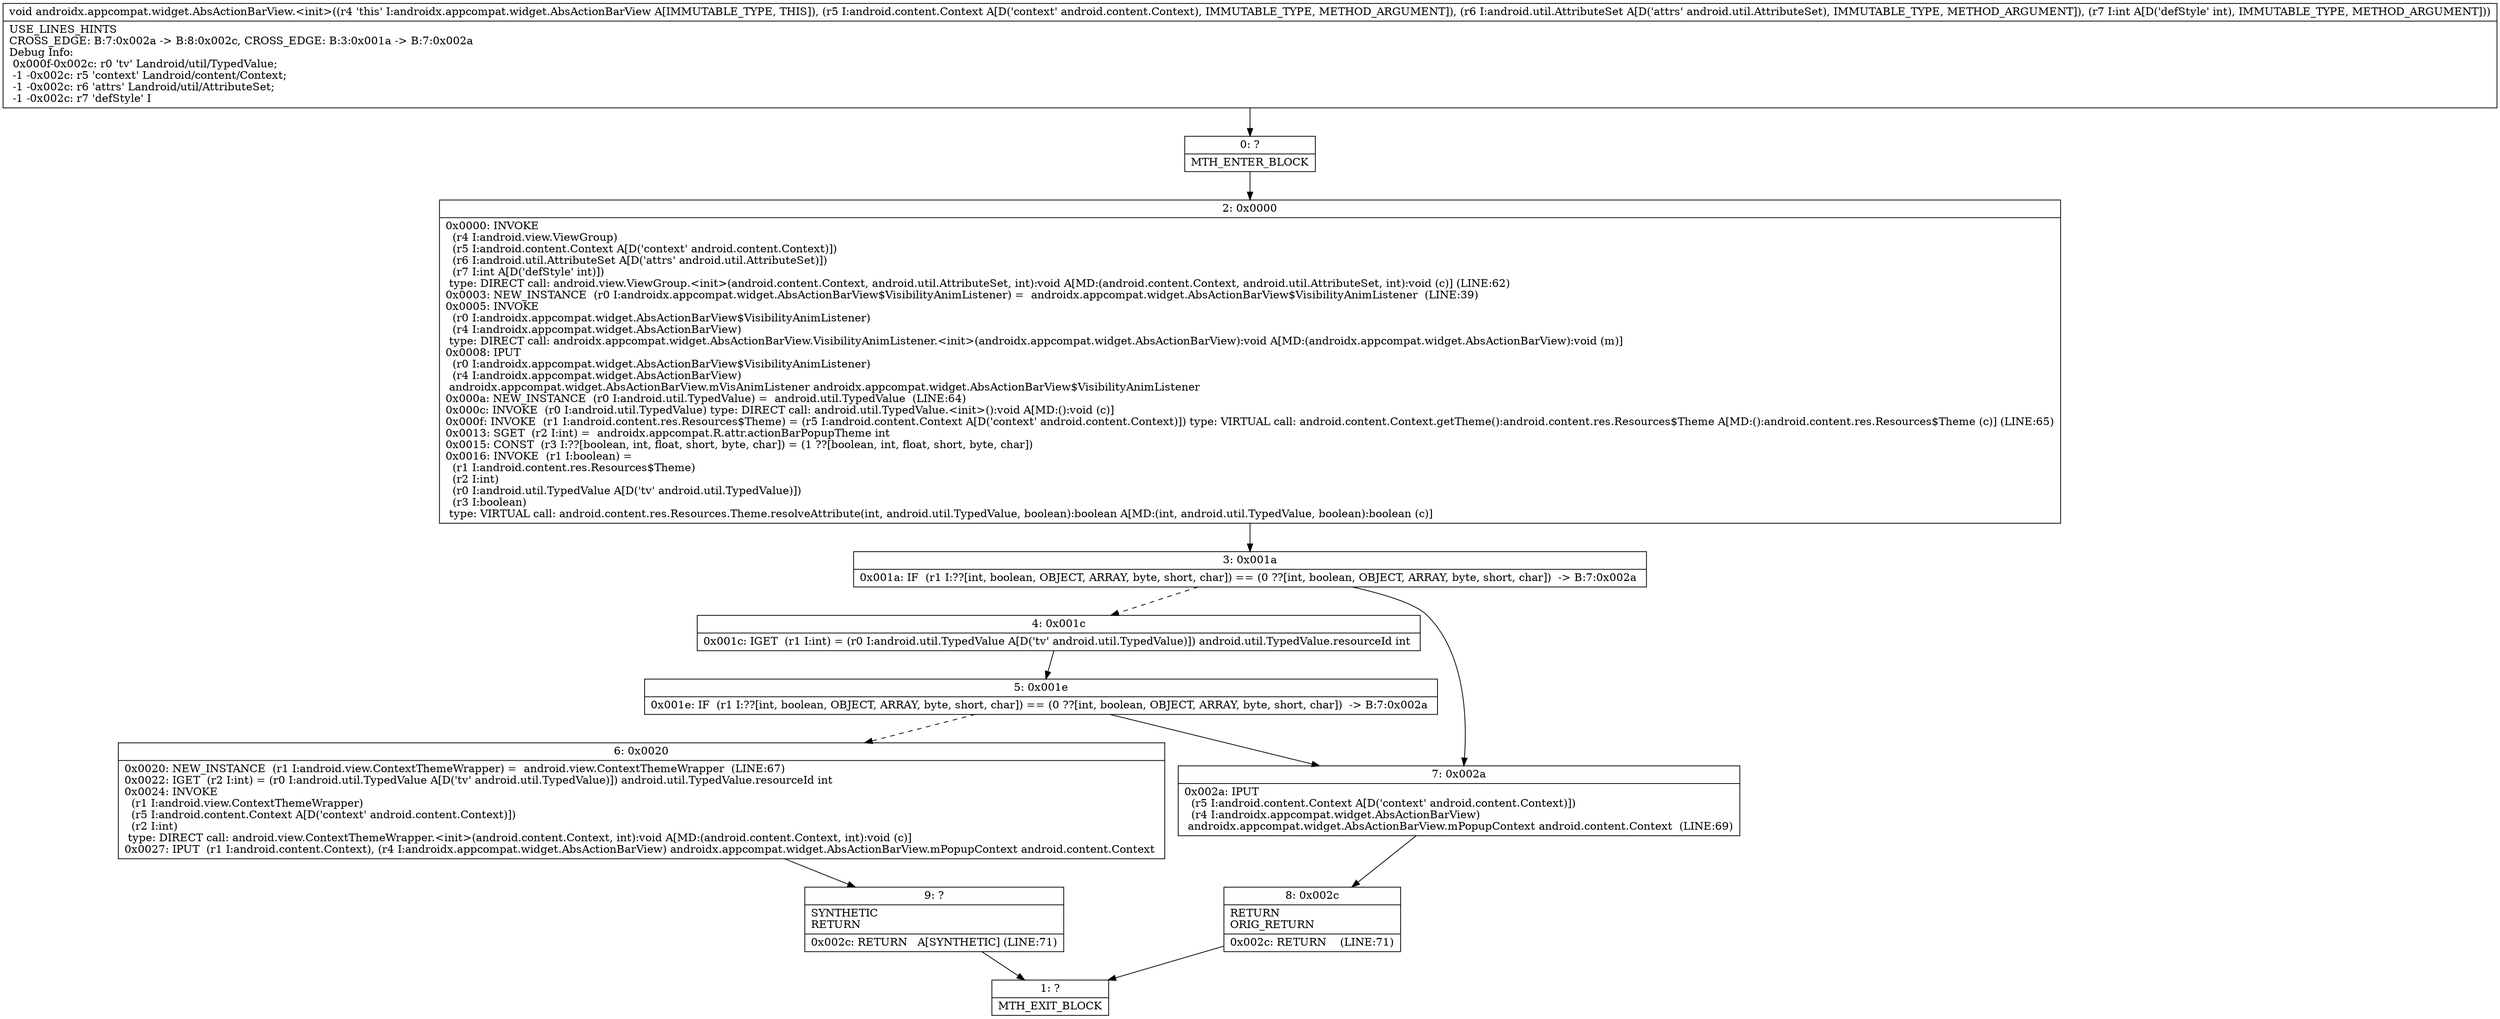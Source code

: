 digraph "CFG forandroidx.appcompat.widget.AbsActionBarView.\<init\>(Landroid\/content\/Context;Landroid\/util\/AttributeSet;I)V" {
Node_0 [shape=record,label="{0\:\ ?|MTH_ENTER_BLOCK\l}"];
Node_2 [shape=record,label="{2\:\ 0x0000|0x0000: INVOKE  \l  (r4 I:android.view.ViewGroup)\l  (r5 I:android.content.Context A[D('context' android.content.Context)])\l  (r6 I:android.util.AttributeSet A[D('attrs' android.util.AttributeSet)])\l  (r7 I:int A[D('defStyle' int)])\l type: DIRECT call: android.view.ViewGroup.\<init\>(android.content.Context, android.util.AttributeSet, int):void A[MD:(android.content.Context, android.util.AttributeSet, int):void (c)] (LINE:62)\l0x0003: NEW_INSTANCE  (r0 I:androidx.appcompat.widget.AbsActionBarView$VisibilityAnimListener) =  androidx.appcompat.widget.AbsActionBarView$VisibilityAnimListener  (LINE:39)\l0x0005: INVOKE  \l  (r0 I:androidx.appcompat.widget.AbsActionBarView$VisibilityAnimListener)\l  (r4 I:androidx.appcompat.widget.AbsActionBarView)\l type: DIRECT call: androidx.appcompat.widget.AbsActionBarView.VisibilityAnimListener.\<init\>(androidx.appcompat.widget.AbsActionBarView):void A[MD:(androidx.appcompat.widget.AbsActionBarView):void (m)]\l0x0008: IPUT  \l  (r0 I:androidx.appcompat.widget.AbsActionBarView$VisibilityAnimListener)\l  (r4 I:androidx.appcompat.widget.AbsActionBarView)\l androidx.appcompat.widget.AbsActionBarView.mVisAnimListener androidx.appcompat.widget.AbsActionBarView$VisibilityAnimListener \l0x000a: NEW_INSTANCE  (r0 I:android.util.TypedValue) =  android.util.TypedValue  (LINE:64)\l0x000c: INVOKE  (r0 I:android.util.TypedValue) type: DIRECT call: android.util.TypedValue.\<init\>():void A[MD:():void (c)]\l0x000f: INVOKE  (r1 I:android.content.res.Resources$Theme) = (r5 I:android.content.Context A[D('context' android.content.Context)]) type: VIRTUAL call: android.content.Context.getTheme():android.content.res.Resources$Theme A[MD:():android.content.res.Resources$Theme (c)] (LINE:65)\l0x0013: SGET  (r2 I:int) =  androidx.appcompat.R.attr.actionBarPopupTheme int \l0x0015: CONST  (r3 I:??[boolean, int, float, short, byte, char]) = (1 ??[boolean, int, float, short, byte, char]) \l0x0016: INVOKE  (r1 I:boolean) = \l  (r1 I:android.content.res.Resources$Theme)\l  (r2 I:int)\l  (r0 I:android.util.TypedValue A[D('tv' android.util.TypedValue)])\l  (r3 I:boolean)\l type: VIRTUAL call: android.content.res.Resources.Theme.resolveAttribute(int, android.util.TypedValue, boolean):boolean A[MD:(int, android.util.TypedValue, boolean):boolean (c)]\l}"];
Node_3 [shape=record,label="{3\:\ 0x001a|0x001a: IF  (r1 I:??[int, boolean, OBJECT, ARRAY, byte, short, char]) == (0 ??[int, boolean, OBJECT, ARRAY, byte, short, char])  \-\> B:7:0x002a \l}"];
Node_4 [shape=record,label="{4\:\ 0x001c|0x001c: IGET  (r1 I:int) = (r0 I:android.util.TypedValue A[D('tv' android.util.TypedValue)]) android.util.TypedValue.resourceId int \l}"];
Node_5 [shape=record,label="{5\:\ 0x001e|0x001e: IF  (r1 I:??[int, boolean, OBJECT, ARRAY, byte, short, char]) == (0 ??[int, boolean, OBJECT, ARRAY, byte, short, char])  \-\> B:7:0x002a \l}"];
Node_6 [shape=record,label="{6\:\ 0x0020|0x0020: NEW_INSTANCE  (r1 I:android.view.ContextThemeWrapper) =  android.view.ContextThemeWrapper  (LINE:67)\l0x0022: IGET  (r2 I:int) = (r0 I:android.util.TypedValue A[D('tv' android.util.TypedValue)]) android.util.TypedValue.resourceId int \l0x0024: INVOKE  \l  (r1 I:android.view.ContextThemeWrapper)\l  (r5 I:android.content.Context A[D('context' android.content.Context)])\l  (r2 I:int)\l type: DIRECT call: android.view.ContextThemeWrapper.\<init\>(android.content.Context, int):void A[MD:(android.content.Context, int):void (c)]\l0x0027: IPUT  (r1 I:android.content.Context), (r4 I:androidx.appcompat.widget.AbsActionBarView) androidx.appcompat.widget.AbsActionBarView.mPopupContext android.content.Context \l}"];
Node_9 [shape=record,label="{9\:\ ?|SYNTHETIC\lRETURN\l|0x002c: RETURN   A[SYNTHETIC] (LINE:71)\l}"];
Node_1 [shape=record,label="{1\:\ ?|MTH_EXIT_BLOCK\l}"];
Node_7 [shape=record,label="{7\:\ 0x002a|0x002a: IPUT  \l  (r5 I:android.content.Context A[D('context' android.content.Context)])\l  (r4 I:androidx.appcompat.widget.AbsActionBarView)\l androidx.appcompat.widget.AbsActionBarView.mPopupContext android.content.Context  (LINE:69)\l}"];
Node_8 [shape=record,label="{8\:\ 0x002c|RETURN\lORIG_RETURN\l|0x002c: RETURN    (LINE:71)\l}"];
MethodNode[shape=record,label="{void androidx.appcompat.widget.AbsActionBarView.\<init\>((r4 'this' I:androidx.appcompat.widget.AbsActionBarView A[IMMUTABLE_TYPE, THIS]), (r5 I:android.content.Context A[D('context' android.content.Context), IMMUTABLE_TYPE, METHOD_ARGUMENT]), (r6 I:android.util.AttributeSet A[D('attrs' android.util.AttributeSet), IMMUTABLE_TYPE, METHOD_ARGUMENT]), (r7 I:int A[D('defStyle' int), IMMUTABLE_TYPE, METHOD_ARGUMENT]))  | USE_LINES_HINTS\lCROSS_EDGE: B:7:0x002a \-\> B:8:0x002c, CROSS_EDGE: B:3:0x001a \-\> B:7:0x002a\lDebug Info:\l  0x000f\-0x002c: r0 'tv' Landroid\/util\/TypedValue;\l  \-1 \-0x002c: r5 'context' Landroid\/content\/Context;\l  \-1 \-0x002c: r6 'attrs' Landroid\/util\/AttributeSet;\l  \-1 \-0x002c: r7 'defStyle' I\l}"];
MethodNode -> Node_0;Node_0 -> Node_2;
Node_2 -> Node_3;
Node_3 -> Node_4[style=dashed];
Node_3 -> Node_7;
Node_4 -> Node_5;
Node_5 -> Node_6[style=dashed];
Node_5 -> Node_7;
Node_6 -> Node_9;
Node_9 -> Node_1;
Node_7 -> Node_8;
Node_8 -> Node_1;
}

